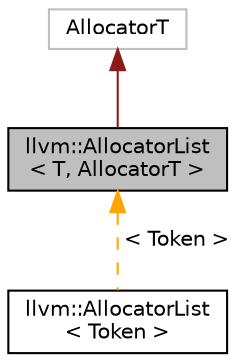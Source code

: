 digraph "llvm::AllocatorList&lt; T, AllocatorT &gt;"
{
 // LATEX_PDF_SIZE
  bgcolor="transparent";
  edge [fontname="Helvetica",fontsize="10",labelfontname="Helvetica",labelfontsize="10"];
  node [fontname="Helvetica",fontsize="10",shape=record];
  Node1 [label="llvm::AllocatorList\l\< T, AllocatorT \>",height=0.2,width=0.4,color="black", fillcolor="grey75", style="filled", fontcolor="black",tooltip="A linked-list with a custom, local allocator."];
  Node2 -> Node1 [dir="back",color="firebrick4",fontsize="10",style="solid",fontname="Helvetica"];
  Node2 [label="AllocatorT",height=0.2,width=0.4,color="grey75",tooltip=" "];
  Node1 -> Node3 [dir="back",color="orange",fontsize="10",style="dashed",label=" \< Token \>" ,fontname="Helvetica"];
  Node3 [label="llvm::AllocatorList\l\< Token \>",height=0.2,width=0.4,color="black",URL="$classllvm_1_1AllocatorList.html",tooltip=" "];
}
